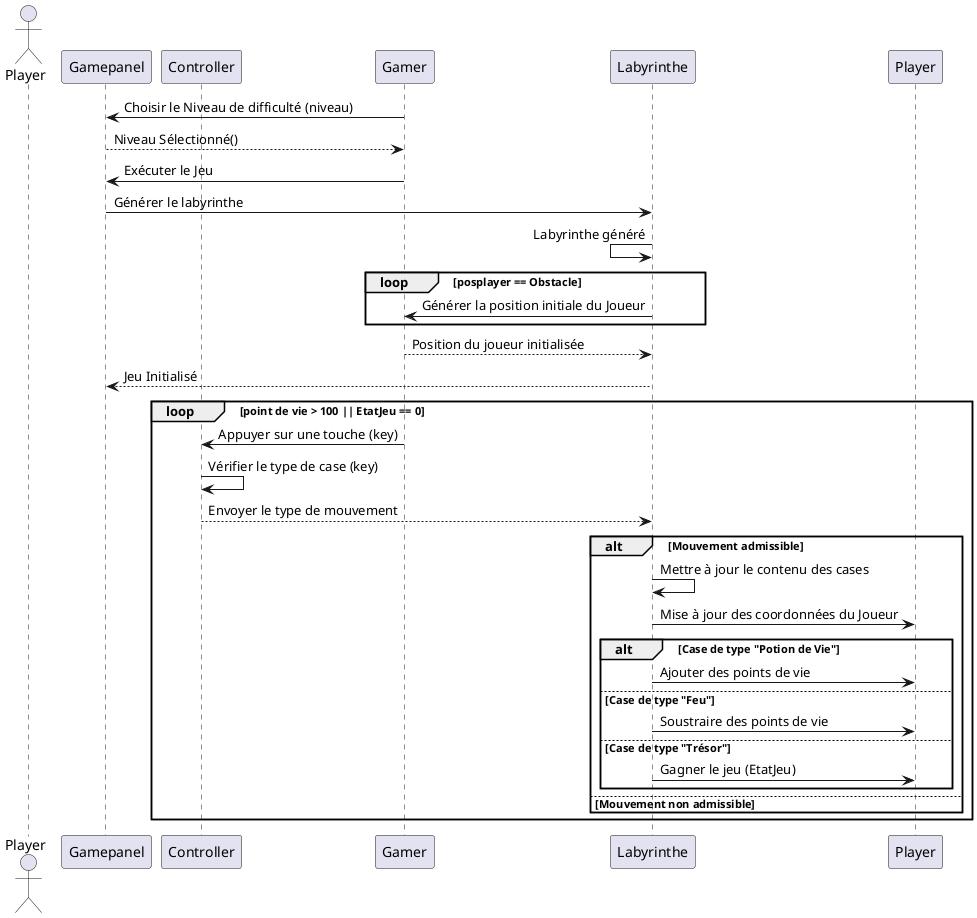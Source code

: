 @startuml
actor Player as player
participant Gamepanel as Game_Panel
participant Controller as Controller

Gamer -> Game_Panel: Choisir le Niveau de difficulté (niveau)
Game_Panel --> Gamer: Niveau Sélectionné()
Gamer -> Game_Panel: Exécuter le Jeu
Game_Panel -> Labyrinthe: Générer le labyrinthe
Labyrinthe <- Labyrinthe: Labyrinthe généré

loop posplayer == Obstacle
    Labyrinthe -> Gamer: Générer la position initiale du Joueur
end

Gamer --> Labyrinthe: Position du joueur initialisée
Labyrinthe --> Game_Panel: Jeu Initialisé

loop point de vie > 100 || EtatJeu == 0
    Gamer -> Controller: Appuyer sur une touche (key)
    Controller -> Controller: Vérifier le type de case (key)
    Controller --> Labyrinthe: Envoyer le type de mouvement

    alt Mouvement admissible
        Labyrinthe -> Labyrinthe: Mettre à jour le contenu des cases
        Labyrinthe -> Player : Mise à jour des coordonnées du Joueur
        alt Case de type "Potion de Vie"
            Labyrinthe -> Player: Ajouter des points de vie
        else Case de type "Feu"
            Labyrinthe -> Player: Soustraire des points de vie
        else Case de type "Trésor"
            Labyrinthe -> Player: Gagner le jeu (EtatJeu)
        end
    else Mouvement non admissible
    end
end

@enduml
